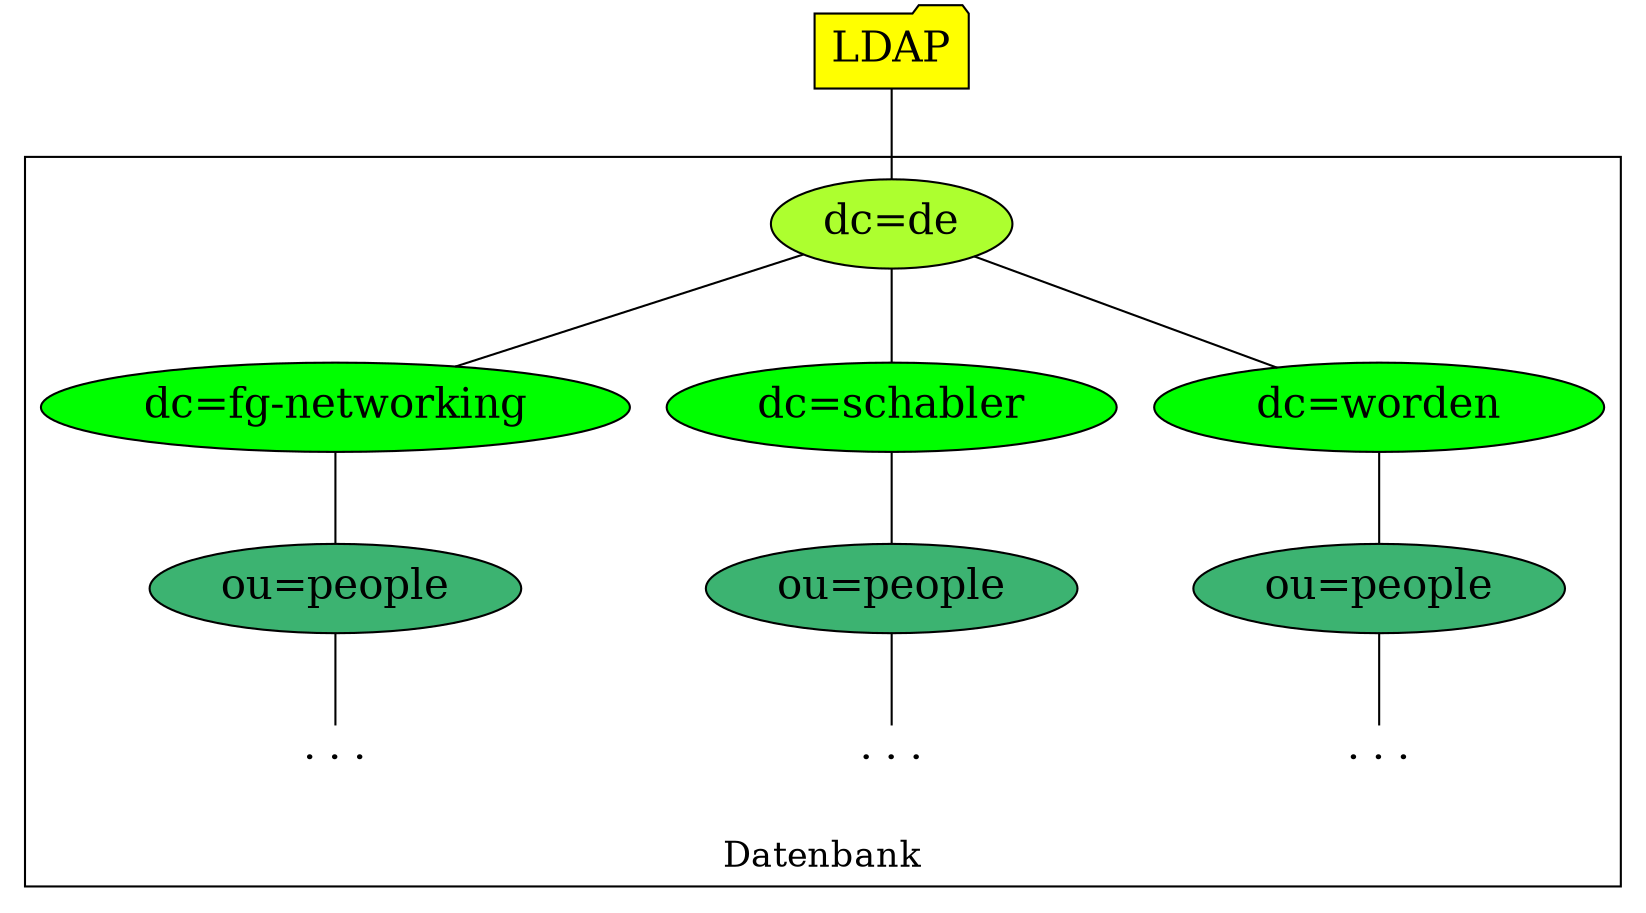 graph G {
node [
  style="filled",
  fontsize=20
];

  root [label="LDAP", shape="folder", fillcolor="yellow"];
  subgraph cluster_db{
    de [label="dc=de", fillcolor="greenyellow"];
    fgn [label="dc=fg-networking", fillcolor="green", width=3];
    people1 [label="ou=people", fillcolor="mediumseagreen"];
    fgnpe [label=". . .", labelloc="t", style="", shape="plaintext"];
    schabler [label="dc=schabler", fillcolor="green", width=3];
    people2 [label="ou=people", fillcolor="mediumseagreen"];
    schabpe [label=". . .", labelloc="t", style="", shape="plaintext"];
    worden [label="dc=worden", fillcolor="green", width=3];
    people3 [label="ou=people", fillcolor="mediumseagreen"];
    wordpe [label=". . .", labelloc="t", style="", shape="plaintext"];
    label="Datenbank";
    fontsize=17;
    labelloc=b
  }
  root -- de;
  de -- {fgn schabler worden};
  fgn -- people1 -- fgnpe;
  schabler -- people2 -- schabpe;
  worden -- people3 -- wordpe;
  margin=0;
  ratio="0.55";
  }
